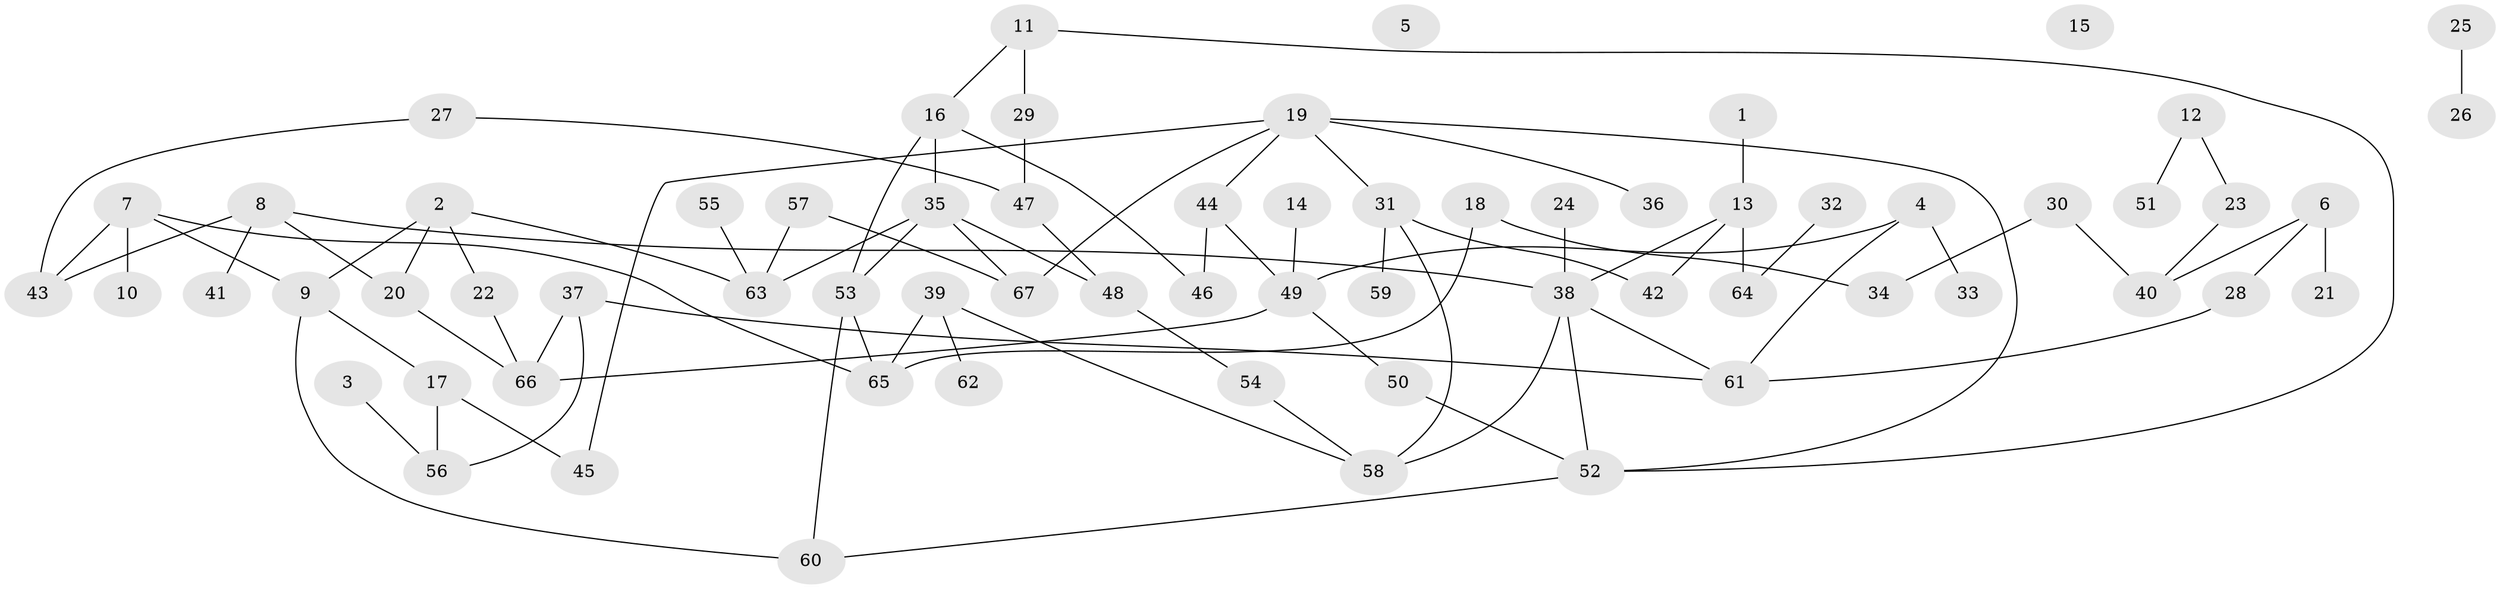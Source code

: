 // coarse degree distribution, {1: 0.2608695652173913, 0: 0.043478260869565216, 2: 0.21739130434782608, 4: 0.13043478260869565, 3: 0.17391304347826086, 8: 0.021739130434782608, 5: 0.10869565217391304, 6: 0.021739130434782608, 7: 0.021739130434782608}
// Generated by graph-tools (version 1.1) at 2025/43/03/04/25 21:43:29]
// undirected, 67 vertices, 86 edges
graph export_dot {
graph [start="1"]
  node [color=gray90,style=filled];
  1;
  2;
  3;
  4;
  5;
  6;
  7;
  8;
  9;
  10;
  11;
  12;
  13;
  14;
  15;
  16;
  17;
  18;
  19;
  20;
  21;
  22;
  23;
  24;
  25;
  26;
  27;
  28;
  29;
  30;
  31;
  32;
  33;
  34;
  35;
  36;
  37;
  38;
  39;
  40;
  41;
  42;
  43;
  44;
  45;
  46;
  47;
  48;
  49;
  50;
  51;
  52;
  53;
  54;
  55;
  56;
  57;
  58;
  59;
  60;
  61;
  62;
  63;
  64;
  65;
  66;
  67;
  1 -- 13;
  2 -- 9;
  2 -- 20;
  2 -- 22;
  2 -- 63;
  3 -- 56;
  4 -- 33;
  4 -- 49;
  4 -- 61;
  6 -- 21;
  6 -- 28;
  6 -- 40;
  7 -- 9;
  7 -- 10;
  7 -- 43;
  7 -- 65;
  8 -- 20;
  8 -- 38;
  8 -- 41;
  8 -- 43;
  9 -- 17;
  9 -- 60;
  11 -- 16;
  11 -- 29;
  11 -- 52;
  12 -- 23;
  12 -- 51;
  13 -- 38;
  13 -- 42;
  13 -- 64;
  14 -- 49;
  16 -- 35;
  16 -- 46;
  16 -- 53;
  17 -- 45;
  17 -- 56;
  18 -- 34;
  18 -- 65;
  19 -- 31;
  19 -- 36;
  19 -- 44;
  19 -- 45;
  19 -- 52;
  19 -- 67;
  20 -- 66;
  22 -- 66;
  23 -- 40;
  24 -- 38;
  25 -- 26;
  27 -- 43;
  27 -- 47;
  28 -- 61;
  29 -- 47;
  30 -- 34;
  30 -- 40;
  31 -- 42;
  31 -- 58;
  31 -- 59;
  32 -- 64;
  35 -- 48;
  35 -- 53;
  35 -- 63;
  35 -- 67;
  37 -- 56;
  37 -- 61;
  37 -- 66;
  38 -- 52;
  38 -- 58;
  38 -- 61;
  39 -- 58;
  39 -- 62;
  39 -- 65;
  44 -- 46;
  44 -- 49;
  47 -- 48;
  48 -- 54;
  49 -- 50;
  49 -- 66;
  50 -- 52;
  52 -- 60;
  53 -- 60;
  53 -- 65;
  54 -- 58;
  55 -- 63;
  57 -- 63;
  57 -- 67;
}
